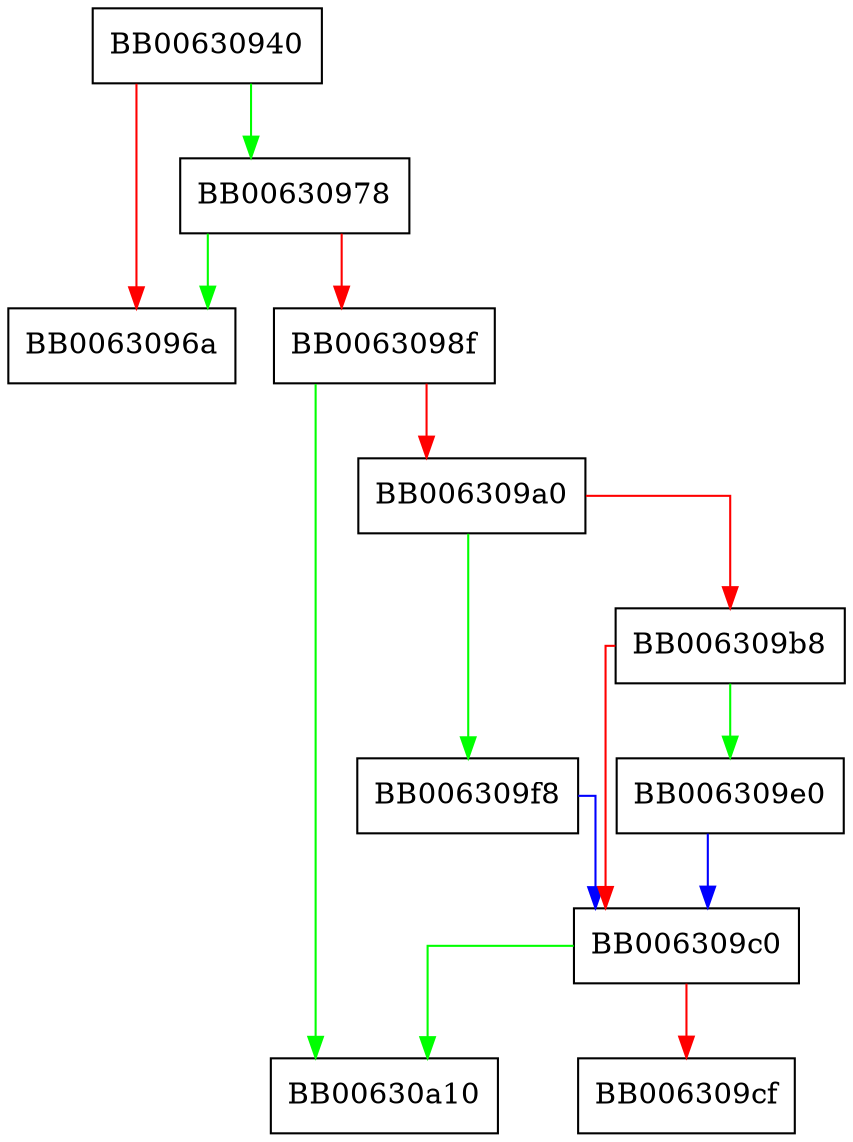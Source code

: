 digraph rsa_pub_decode {
  node [shape="box"];
  graph [splines=ortho];
  BB00630940 -> BB00630978 [color="green"];
  BB00630940 -> BB0063096a [color="red"];
  BB00630978 -> BB0063096a [color="green"];
  BB00630978 -> BB0063098f [color="red"];
  BB0063098f -> BB00630a10 [color="green"];
  BB0063098f -> BB006309a0 [color="red"];
  BB006309a0 -> BB006309f8 [color="green"];
  BB006309a0 -> BB006309b8 [color="red"];
  BB006309b8 -> BB006309e0 [color="green"];
  BB006309b8 -> BB006309c0 [color="red"];
  BB006309c0 -> BB00630a10 [color="green"];
  BB006309c0 -> BB006309cf [color="red"];
  BB006309e0 -> BB006309c0 [color="blue"];
  BB006309f8 -> BB006309c0 [color="blue"];
}
